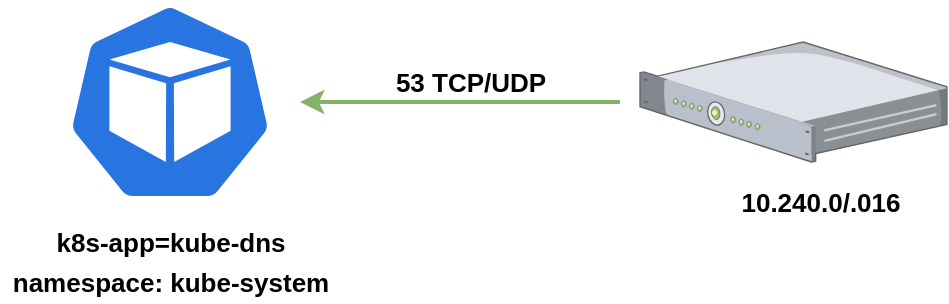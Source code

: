 <mxfile version="13.0.1" type="device"><diagram id="WoVeo6RVW9iKNjJv0SKc" name="Page-1"><mxGraphModel dx="1086" dy="806" grid="1" gridSize="10" guides="1" tooltips="1" connect="1" arrows="1" fold="1" page="1" pageScale="1" pageWidth="1100" pageHeight="850" math="0" shadow="0"><root><mxCell id="0"/><mxCell id="1" parent="0"/><mxCell id="qJP1dE84ZWXzyaAyD7nR-1" value="" style="html=1;dashed=0;whitespace=wrap;fillColor=#2875E2;strokeColor=#ffffff;points=[[0.005,0.63,0],[0.1,0.2,0],[0.9,0.2,0],[0.5,0,0],[0.995,0.63,0],[0.72,0.99,0],[0.5,1,0],[0.28,0.99,0]];shape=mxgraph.kubernetes.icon;prIcon=pod;rounded=1;" vertex="1" parent="1"><mxGeometry x="400" y="350" width="110" height="100" as="geometry"/></mxCell><mxCell id="qJP1dE84ZWXzyaAyD7nR-2" value="&lt;span style=&quot;font-size: 13px&quot;&gt;&lt;b&gt;k8s-app=kube-dns&lt;/b&gt;&lt;/span&gt;" style="text;html=1;align=center;verticalAlign=middle;resizable=0;points=[];autosize=1;" vertex="1" parent="1"><mxGeometry x="390" y="460" width="130" height="20" as="geometry"/></mxCell><mxCell id="qJP1dE84ZWXzyaAyD7nR-3" value="&lt;b&gt;&lt;font style=&quot;font-size: 13px&quot;&gt;namespace: kube-system&lt;/font&gt;&lt;/b&gt;" style="text;html=1;align=center;verticalAlign=middle;resizable=0;points=[];autosize=1;" vertex="1" parent="1"><mxGeometry x="370" y="480" width="170" height="20" as="geometry"/></mxCell><mxCell id="qJP1dE84ZWXzyaAyD7nR-6" value="&lt;b&gt;&lt;font style=&quot;font-size: 13px&quot;&gt;10.240.0/.016&lt;/font&gt;&lt;/b&gt;" style="text;html=1;align=center;verticalAlign=middle;resizable=0;points=[];autosize=1;" vertex="1" parent="1"><mxGeometry x="730" y="440" width="100" height="20" as="geometry"/></mxCell><mxCell id="qJP1dE84ZWXzyaAyD7nR-7" value="" style="endArrow=classic;html=1;strokeWidth=2;fillColor=#d5e8d4;strokeColor=#82b366;" edge="1" parent="1"><mxGeometry width="50" height="50" relative="1" as="geometry"><mxPoint x="680" y="400" as="sourcePoint"/><mxPoint x="520" y="400" as="targetPoint"/></mxGeometry></mxCell><mxCell id="qJP1dE84ZWXzyaAyD7nR-13" value="" style="verticalLabelPosition=bottom;aspect=fixed;html=1;verticalAlign=top;strokeColor=none;align=center;outlineConnect=0;shape=mxgraph.citrix.1u_2u_server;" vertex="1" parent="1"><mxGeometry x="690" y="370" width="153.45" height="60" as="geometry"/></mxCell><mxCell id="qJP1dE84ZWXzyaAyD7nR-14" value="&lt;b&gt;&lt;font style=&quot;font-size: 13px&quot;&gt;53 TCP/UDP&lt;/font&gt;&lt;/b&gt;" style="text;html=1;align=center;verticalAlign=middle;resizable=0;points=[];autosize=1;" vertex="1" parent="1"><mxGeometry x="560" y="380" width="90" height="20" as="geometry"/></mxCell></root></mxGraphModel></diagram></mxfile>